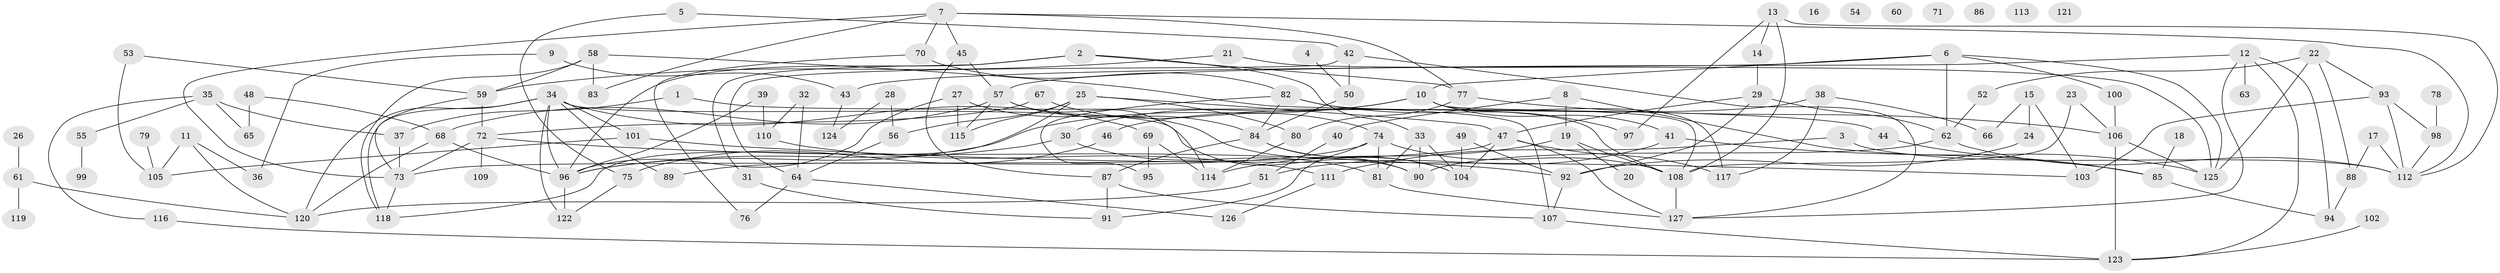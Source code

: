 // Generated by graph-tools (version 1.1) at 2025/13/03/09/25 04:13:07]
// undirected, 127 vertices, 196 edges
graph export_dot {
graph [start="1"]
  node [color=gray90,style=filled];
  1;
  2;
  3;
  4;
  5;
  6;
  7;
  8;
  9;
  10;
  11;
  12;
  13;
  14;
  15;
  16;
  17;
  18;
  19;
  20;
  21;
  22;
  23;
  24;
  25;
  26;
  27;
  28;
  29;
  30;
  31;
  32;
  33;
  34;
  35;
  36;
  37;
  38;
  39;
  40;
  41;
  42;
  43;
  44;
  45;
  46;
  47;
  48;
  49;
  50;
  51;
  52;
  53;
  54;
  55;
  56;
  57;
  58;
  59;
  60;
  61;
  62;
  63;
  64;
  65;
  66;
  67;
  68;
  69;
  70;
  71;
  72;
  73;
  74;
  75;
  76;
  77;
  78;
  79;
  80;
  81;
  82;
  83;
  84;
  85;
  86;
  87;
  88;
  89;
  90;
  91;
  92;
  93;
  94;
  95;
  96;
  97;
  98;
  99;
  100;
  101;
  102;
  103;
  104;
  105;
  106;
  107;
  108;
  109;
  110;
  111;
  112;
  113;
  114;
  115;
  116;
  117;
  118;
  119;
  120;
  121;
  122;
  123;
  124;
  125;
  126;
  127;
  1 -- 37;
  1 -- 44;
  2 -- 31;
  2 -- 33;
  2 -- 77;
  2 -- 96;
  3 -- 111;
  3 -- 112;
  4 -- 50;
  5 -- 42;
  5 -- 75;
  6 -- 10;
  6 -- 43;
  6 -- 62;
  6 -- 100;
  6 -- 125;
  7 -- 45;
  7 -- 70;
  7 -- 73;
  7 -- 77;
  7 -- 83;
  7 -- 112;
  8 -- 19;
  8 -- 40;
  8 -- 125;
  9 -- 36;
  9 -- 43;
  10 -- 30;
  10 -- 41;
  10 -- 96;
  10 -- 108;
  10 -- 117;
  11 -- 36;
  11 -- 105;
  11 -- 120;
  12 -- 57;
  12 -- 63;
  12 -- 94;
  12 -- 123;
  12 -- 127;
  13 -- 14;
  13 -- 97;
  13 -- 108;
  13 -- 112;
  14 -- 29;
  15 -- 24;
  15 -- 66;
  15 -- 103;
  17 -- 88;
  17 -- 112;
  18 -- 85;
  19 -- 20;
  19 -- 108;
  19 -- 114;
  21 -- 59;
  21 -- 125;
  22 -- 52;
  22 -- 88;
  22 -- 93;
  22 -- 125;
  23 -- 106;
  23 -- 108;
  24 -- 92;
  25 -- 47;
  25 -- 56;
  25 -- 80;
  25 -- 115;
  25 -- 118;
  26 -- 61;
  27 -- 96;
  27 -- 104;
  27 -- 115;
  28 -- 56;
  28 -- 124;
  29 -- 47;
  29 -- 62;
  29 -- 92;
  30 -- 81;
  30 -- 96;
  31 -- 91;
  32 -- 64;
  32 -- 110;
  33 -- 81;
  33 -- 90;
  33 -- 104;
  34 -- 69;
  34 -- 89;
  34 -- 90;
  34 -- 96;
  34 -- 101;
  34 -- 118;
  34 -- 120;
  34 -- 122;
  35 -- 37;
  35 -- 55;
  35 -- 65;
  35 -- 116;
  37 -- 73;
  38 -- 46;
  38 -- 66;
  38 -- 117;
  39 -- 96;
  39 -- 110;
  40 -- 51;
  41 -- 51;
  41 -- 85;
  42 -- 50;
  42 -- 64;
  42 -- 127;
  43 -- 124;
  44 -- 85;
  45 -- 57;
  45 -- 87;
  46 -- 75;
  47 -- 73;
  47 -- 104;
  47 -- 117;
  47 -- 127;
  48 -- 65;
  48 -- 68;
  49 -- 92;
  49 -- 104;
  50 -- 84;
  51 -- 120;
  52 -- 62;
  53 -- 59;
  53 -- 105;
  55 -- 99;
  56 -- 64;
  57 -- 68;
  57 -- 84;
  57 -- 114;
  57 -- 115;
  58 -- 59;
  58 -- 83;
  58 -- 107;
  58 -- 118;
  59 -- 72;
  59 -- 73;
  61 -- 119;
  61 -- 120;
  62 -- 90;
  62 -- 112;
  64 -- 76;
  64 -- 126;
  67 -- 72;
  67 -- 74;
  68 -- 96;
  68 -- 120;
  69 -- 95;
  69 -- 114;
  70 -- 76;
  70 -- 82;
  72 -- 73;
  72 -- 92;
  72 -- 109;
  73 -- 118;
  74 -- 81;
  74 -- 89;
  74 -- 91;
  74 -- 108;
  75 -- 122;
  77 -- 80;
  77 -- 106;
  78 -- 98;
  79 -- 105;
  80 -- 114;
  81 -- 127;
  82 -- 84;
  82 -- 95;
  82 -- 97;
  82 -- 108;
  84 -- 87;
  84 -- 90;
  84 -- 104;
  85 -- 94;
  87 -- 91;
  87 -- 107;
  88 -- 94;
  92 -- 107;
  93 -- 98;
  93 -- 103;
  93 -- 112;
  96 -- 122;
  98 -- 112;
  100 -- 106;
  101 -- 103;
  101 -- 105;
  102 -- 123;
  106 -- 123;
  106 -- 125;
  107 -- 123;
  108 -- 127;
  110 -- 111;
  111 -- 126;
  116 -- 123;
}
